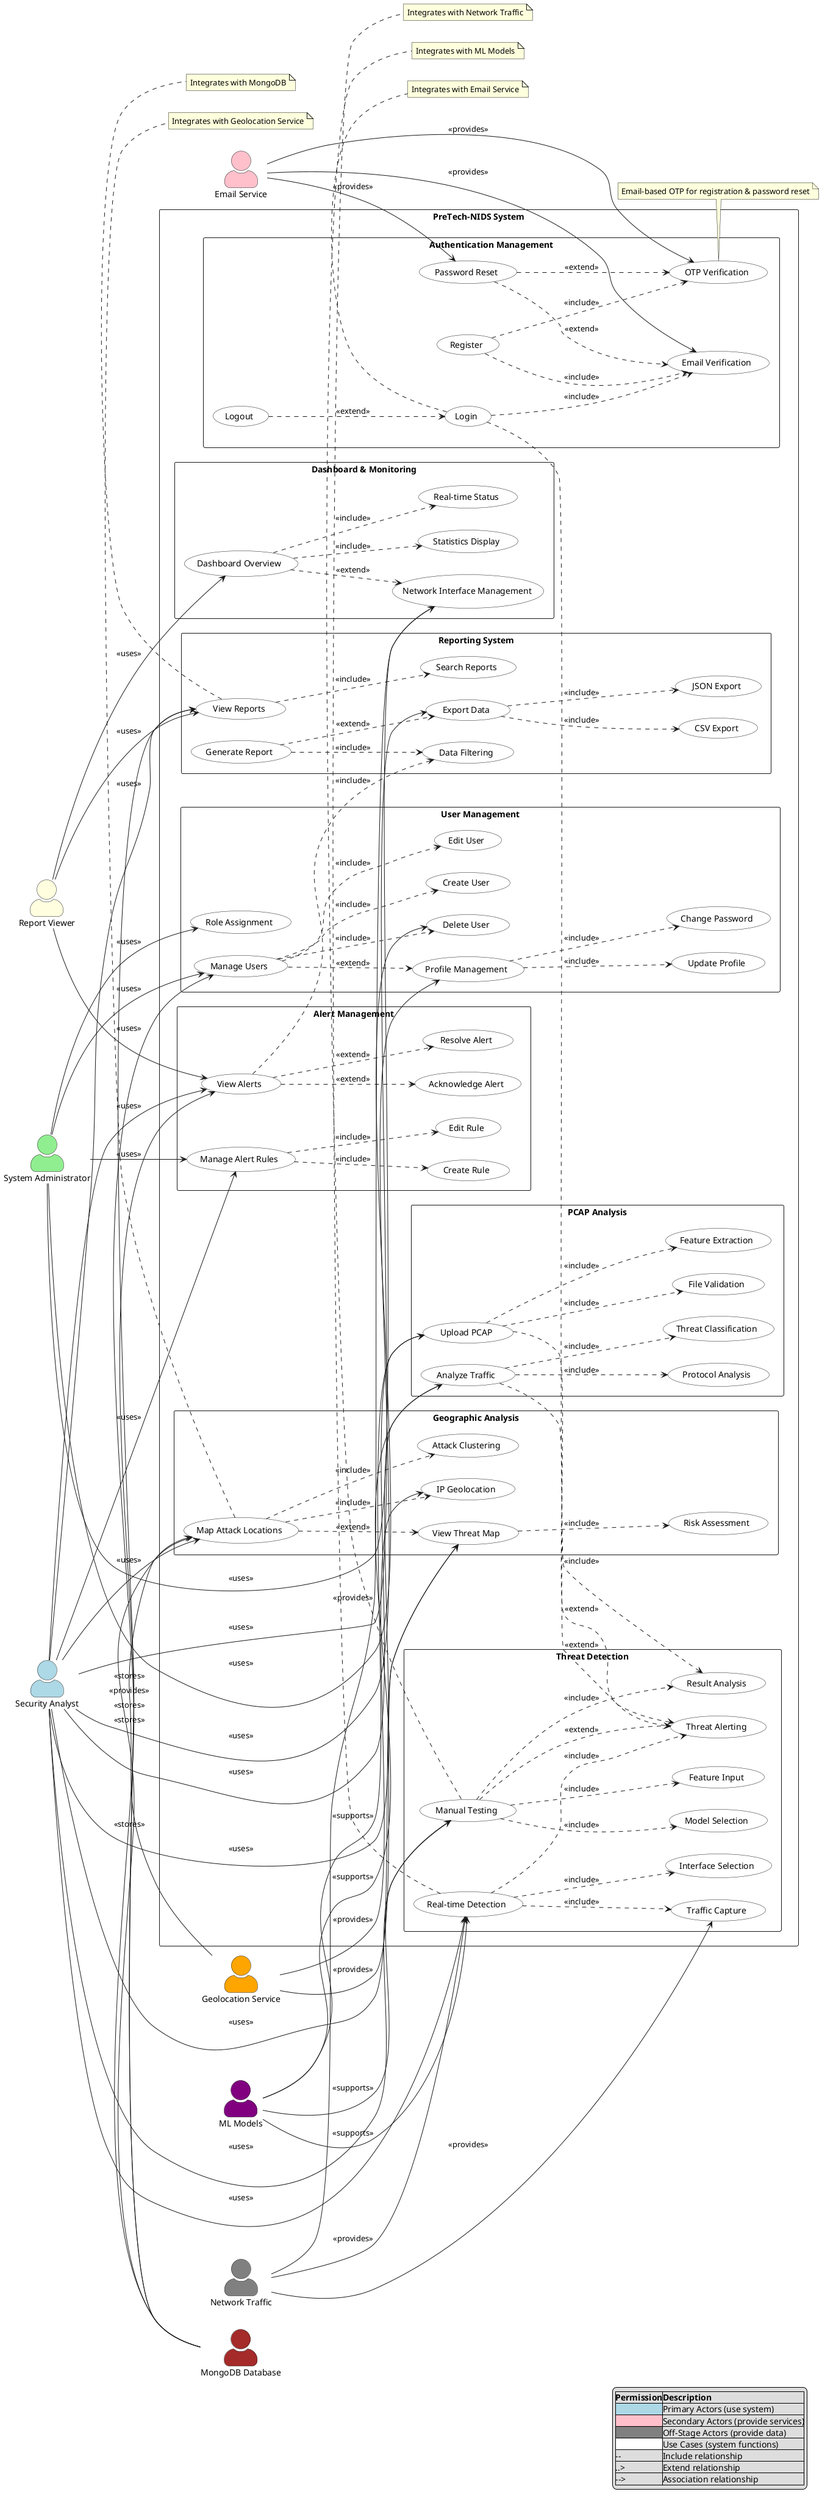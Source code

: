 @startuml PreTech-NIDS Use Case Diagram

' Force left to right direction and layout
left to right direction
skinparam packageStyle rectangle
skinparam actorStyle awesome

' Scale for better layout
scale max 2000 width

!define RECTANGLE class

' Left side - Primary Actors (force to left)
actor "Security Analyst" as Analyst #lightblue
actor "System Administrator" as Admin #lightgreen
actor "Report Viewer" as Viewer #lightyellow

' Force left side actors to stay together
Analyst -[hidden,thickness=0]left- Admin
Admin -[hidden,thickness=0]left- Viewer

' Main system boundary with all use cases
rectangle "PreTech-NIDS System" {
    ' Authentication Management
    package "Authentication Management" {
        usecase "Login" as UC_Login #white
        usecase "Logout" as UC_Logout #white
        usecase "Register" as UC_Register #white
        usecase "Email Verification" as UC_EmailVerif #white
        usecase "OTP Verification" as UC_OTPVerif #white
        usecase "Password Reset" as UC_PwdReset #white
    }

    ' Threat Detection
    package "Threat Detection" {
        usecase "Manual Testing" as UC_ManualTest #white
        usecase "Real-time Detection" as UC_RealTime #white
        usecase "Model Selection" as UC_ModelSelect #white
        usecase "Feature Input" as UC_FeatureInput #white
        usecase "Result Analysis" as UC_ResultAnalysis #white
        usecase "Interface Selection" as UC_InterfaceSelect #white
        usecase "Traffic Capture" as UC_TrafficCapture #white
        usecase "Threat Alerting" as UC_ThreatAlert #white
    }

    ' PCAP Analysis
    package "PCAP Analysis" {
        usecase "Upload PCAP" as UC_UploadPCAP #white
        usecase "Analyze Traffic" as UC_AnalyzeTraffic #white
        usecase "File Validation" as UC_FileValidation #white
        usecase "Feature Extraction" as UC_FeatureExtract #white
        usecase "Protocol Analysis" as UC_ProtocolAnalysis #white
        usecase "Threat Classification" as UC_ThreatClass #white
    }

    ' Alert Management
    package "Alert Management" {
        usecase "View Alerts" as UC_ViewAlerts #white
        usecase "Manage Alert Rules" as UC_ManageRules #white
        usecase "Acknowledge Alert" as UC_AckAlert #white
        usecase "Resolve Alert" as UC_ResolveAlert #white
        usecase "Create Rule" as UC_CreateRule #white
        usecase "Edit Rule" as UC_EditRule #white
    }

    ' Reporting System
    package "Reporting System" {
        usecase "Generate Report" as UC_GenerateReport #white
        usecase "View Reports" as UC_ViewReports #white
        usecase "Export Data" as UC_ExportData #white
        usecase "Data Filtering" as UC_DataFilter #white
        usecase "Search Reports" as UC_SearchReports #white
        usecase "CSV Export" as UC_CSVExport #white
        usecase "JSON Export" as UC_JSONExport #white
    }

    ' Geographic Analysis
    package "Geographic Analysis" {
        usecase "Map Attack Locations" as UC_MapLocations #white
        usecase "View Threat Map" as UC_ViewThreatMap #white
        usecase "IP Geolocation" as UC_IPGeo #white
        usecase "Attack Clustering" as UC_AttackCluster #white
        usecase "Risk Assessment" as UC_RiskAssessment #white
    }

    ' User Management
    package "User Management" {
        usecase "Manage Users" as UC_ManageUsers #white
        usecase "Profile Management" as UC_ProfileMgmt #white
        usecase "Create User" as UC_CreateUser #white
        usecase "Edit User" as UC_EditUser #white
        usecase "Delete User" as UC_DeleteUser #white
        usecase "Role Assignment" as UC_RoleAssignment #white
        usecase "Update Profile" as UC_UpdateProfile #white
        usecase "Change Password" as UC_ChangePwd #white
    }

    ' Dashboard & Monitoring
    package "Dashboard & Monitoring" {
        usecase "Dashboard Overview" as UC_Dashboard #white
        usecase "Network Interface Management" as UC_NetInterface #white
        usecase "Statistics Display" as UC_StatsDisplay #white
        usecase "Real-time Status" as UC_RealTimeStatus #white
    }
}

' Right side - Secondary & Off-Stage Actors (force to right)
actor "Email Service" as Email #pink
actor "Geolocation Service" as Geo #orange
actor "ML Models" as ML #purple
actor "Network Traffic" as Network #gray
actor "MongoDB Database" as DB #brown

' CRITICAL: Force right side actors to stay on the right using strong layout hints
Email -[hidden,thickness=0]right- Geo
Geo -[hidden,thickness=0]right- ML
ML -[hidden,thickness=0]right- Network
Network -[hidden,thickness=0]right- DB

' Force separation between system and right side actors using multiple hints
UC_ExportData -[hidden,thickness=0]right- Email
UC_MapLocations -[hidden,thickness=0]right- Geo
UC_ManualTest -[hidden,thickness=0]right- ML
UC_RealTime -[hidden,thickness=0]right- Network
UC_ViewReports -[hidden,thickness=0]right- DB

' Primary Actor relationships (Left side) to use cases
Analyst --> UC_ManualTest : <<uses>>
Analyst --> UC_RealTime : <<uses>>
Analyst --> UC_UploadPCAP : <<uses>>
Analyst --> UC_AnalyzeTraffic : <<uses>>
Analyst --> UC_ViewAlerts : <<uses>>
Analyst --> UC_ManageRules : <<uses>>
Analyst --> UC_ViewReports : <<uses>>
Analyst --> UC_ExportData : <<uses>>
Analyst --> UC_MapLocations : <<uses>>
Analyst --> UC_ViewThreatMap : <<uses>>
Analyst --> UC_ProfileMgmt : <<uses>>

Admin --> UC_ManageUsers : <<uses>>
Admin --> UC_ManageRules : <<uses>>
Admin --> UC_DeleteUser : <<uses>>
Admin --> UC_RoleAssignment : <<uses>>
Admin --> UC_NetInterface : <<uses>>

Viewer --> UC_ViewReports : <<uses>>
Viewer --> UC_ViewAlerts : <<uses>>
Viewer --> UC_Dashboard : <<uses>>

' Secondary & Off-Stage Actor relationships (Right side) to use cases
Email --> UC_EmailVerif : <<provides>>
Email --> UC_OTPVerif : <<provides>>
Email --> UC_PwdReset : <<provides>>

Geo --> UC_IPGeo : <<provides>>
Geo --> UC_MapLocations : <<provides>>
Geo --> UC_ViewThreatMap : <<provides>>

ML --> UC_ManualTest : <<supports>>
ML --> UC_RealTime : <<supports>>
ML --> UC_AnalyzeTraffic : <<supports>>
ML --> UC_UploadPCAP : <<supports>>

Network --> UC_RealTime : <<provides>>
Network --> UC_TrafficCapture : <<provides>>
Network --> UC_NetInterface : <<provides>>

DB --> UC_ManageUsers : <<stores>>
DB --> UC_ViewReports : <<stores>>
DB --> UC_ViewAlerts : <<stores>>
DB --> UC_MapLocations : <<stores>>

' Include relationships - Clear dashed lines
UC_Login ..> UC_EmailVerif : <<include>>
UC_Login ..> UC_ResultAnalysis : <<include>>
UC_Register ..> UC_EmailVerif : <<include>>
UC_Register ..> UC_OTPVerif : <<include>>
UC_ManualTest ..> UC_ModelSelect : <<include>>
UC_ManualTest ..> UC_FeatureInput : <<include>>
UC_ManualTest ..> UC_ResultAnalysis : <<include>>
UC_RealTime ..> UC_InterfaceSelect : <<include>>
UC_RealTime ..> UC_TrafficCapture : <<include>>
UC_RealTime ..> UC_ThreatAlert : <<include>>
UC_UploadPCAP ..> UC_FileValidation : <<include>>
UC_UploadPCAP ..> UC_FeatureExtract : <<include>>
UC_AnalyzeTraffic ..> UC_ProtocolAnalysis : <<include>>
UC_AnalyzeTraffic ..> UC_ThreatClass : <<include>>
UC_ViewAlerts ..> UC_DataFilter : <<include>>
UC_ManageRules ..> UC_CreateRule : <<include>>
UC_ManageRules ..> UC_EditRule : <<include>>
UC_GenerateReport ..> UC_DataFilter : <<include>>
UC_ViewReports ..> UC_SearchReports : <<include>>
UC_ExportData ..> UC_CSVExport : <<include>>
UC_ExportData ..> UC_JSONExport : <<include>>
UC_MapLocations ..> UC_IPGeo : <<include>>
UC_MapLocations ..> UC_AttackCluster : <<include>>
UC_ViewThreatMap ..> UC_RiskAssessment : <<include>>
UC_ManageUsers ..> UC_CreateUser : <<include>>
UC_ManageUsers ..> UC_EditUser : <<include>>
UC_ManageUsers ..> UC_DeleteUser : <<include>>
UC_ProfileMgmt ..> UC_UpdateProfile : <<include>>
UC_ProfileMgmt ..> UC_ChangePwd : <<include>>
UC_Dashboard ..> UC_StatsDisplay : <<include>>
UC_Dashboard ..> UC_RealTimeStatus : <<include>>

' Extend relationships - Different style dashed lines
UC_Logout ..> UC_Login : <<extend>>
UC_PwdReset ..> UC_EmailVerif : <<extend>>
UC_PwdReset ..> UC_OTPVerif : <<extend>>
UC_ManualTest ..> UC_ThreatAlert : <<extend>>
UC_UploadPCAP ..> UC_ThreatAlert : <<extend>>
UC_AnalyzeTraffic ..> UC_ThreatAlert : <<extend>>
UC_ViewAlerts ..> UC_AckAlert : <<extend>>
UC_ViewAlerts ..> UC_ResolveAlert : <<extend>>
UC_GenerateReport ..> UC_ExportData : <<extend>>
UC_MapLocations ..> UC_ViewThreatMap : <<extend>>
UC_ManageUsers ..> UC_ProfileMgmt : <<extend>>
UC_Dashboard ..> UC_NetInterface : <<extend>>

' Legend for permissions and relationships
legend right
|=Permission|=Description|
|<#lightblue>|Primary Actors (use system)|
|<#pink>|Secondary Actors (provide services)|
|<#gray>|Off-Stage Actors (provide data)|
|<#white>|Use Cases (system functions)|
|--|Include relationship|
|..>|Extend relationship|
|-->|Association relationship|
endlegend

' System integration notes (simplified)
note bottom of UC_Login : Integrates with Email Service
note bottom of UC_MapLocations : Integrates with Geolocation Service
note bottom of UC_ManualTest : Integrates with ML Models
note bottom of UC_RealTime : Integrates with Network Traffic
note bottom of UC_ViewReports : Integrates with MongoDB
note bottom of UC_OTPVerif : Email-based OTP for registration & password reset

@enduml